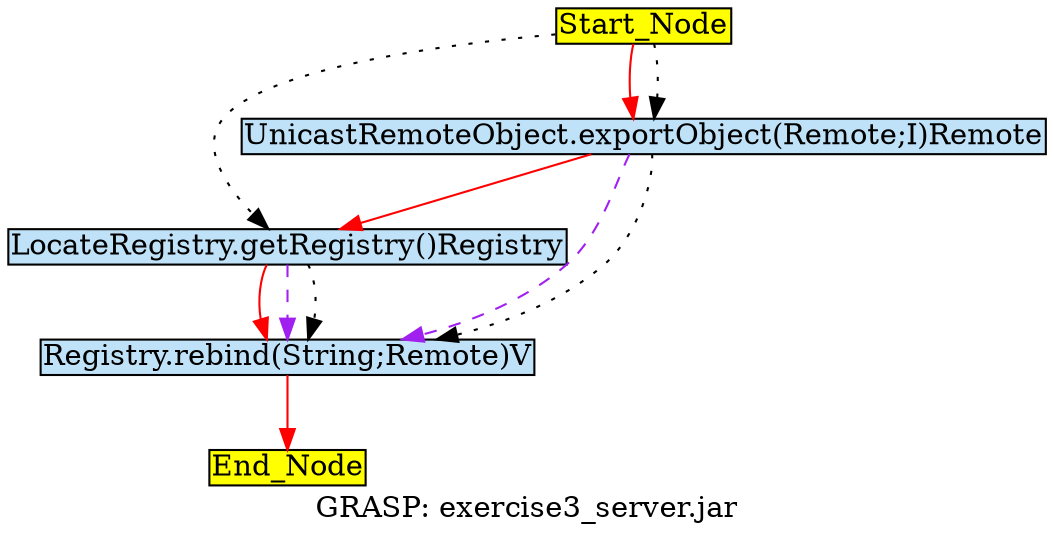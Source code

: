 digraph G {
	graph[label="GRASP: exercise3_server.jar"];	node[style=filled,fillcolor ="white",shape=box,margin=0.02,width=0,height=0];
	"Start_Node"[fillcolor ="yellow",style="filled" ];
	"Start_Node"[fillcolor ="yellow",style="filled" ];
	"UnicastRemoteObject.exportObject(Remote;I)Remote"[fillcolor ="#c0e2f8",style="filled" ];
	"LocateRegistry.getRegistry()Registry"[fillcolor ="#c0e2f8",style="filled" ];
	"Registry.rebind(String;Remote)V"[fillcolor ="#c0e2f8",style="filled" ];
	"End_Node"[fillcolor ="yellow",style="filled" ];
	"Start_Node" -> "UnicastRemoteObject.exportObject(Remote;I)Remote"[color="red",style=solid];
	"Start_Node" -> "UnicastRemoteObject.exportObject(Remote;I)Remote"[color="black",style=dotted];
	"Start_Node" -> "LocateRegistry.getRegistry()Registry"[color="black",style=dotted];
	"UnicastRemoteObject.exportObject(Remote;I)Remote" -> "LocateRegistry.getRegistry()Registry"[color="red",style=solid];
	"UnicastRemoteObject.exportObject(Remote;I)Remote" -> "Registry.rebind(String;Remote)V"[color="purple",style=dashed];
	"UnicastRemoteObject.exportObject(Remote;I)Remote" -> "Registry.rebind(String;Remote)V"[color="black",style=dotted];
	"LocateRegistry.getRegistry()Registry" -> "Registry.rebind(String;Remote)V"[color="red",style=solid];
	"LocateRegistry.getRegistry()Registry" -> "Registry.rebind(String;Remote)V"[color="purple",style=dashed];
	"LocateRegistry.getRegistry()Registry" -> "Registry.rebind(String;Remote)V"[color="black",style=dotted];
	"Registry.rebind(String;Remote)V" -> "End_Node"[color="red",style=solid];
}
